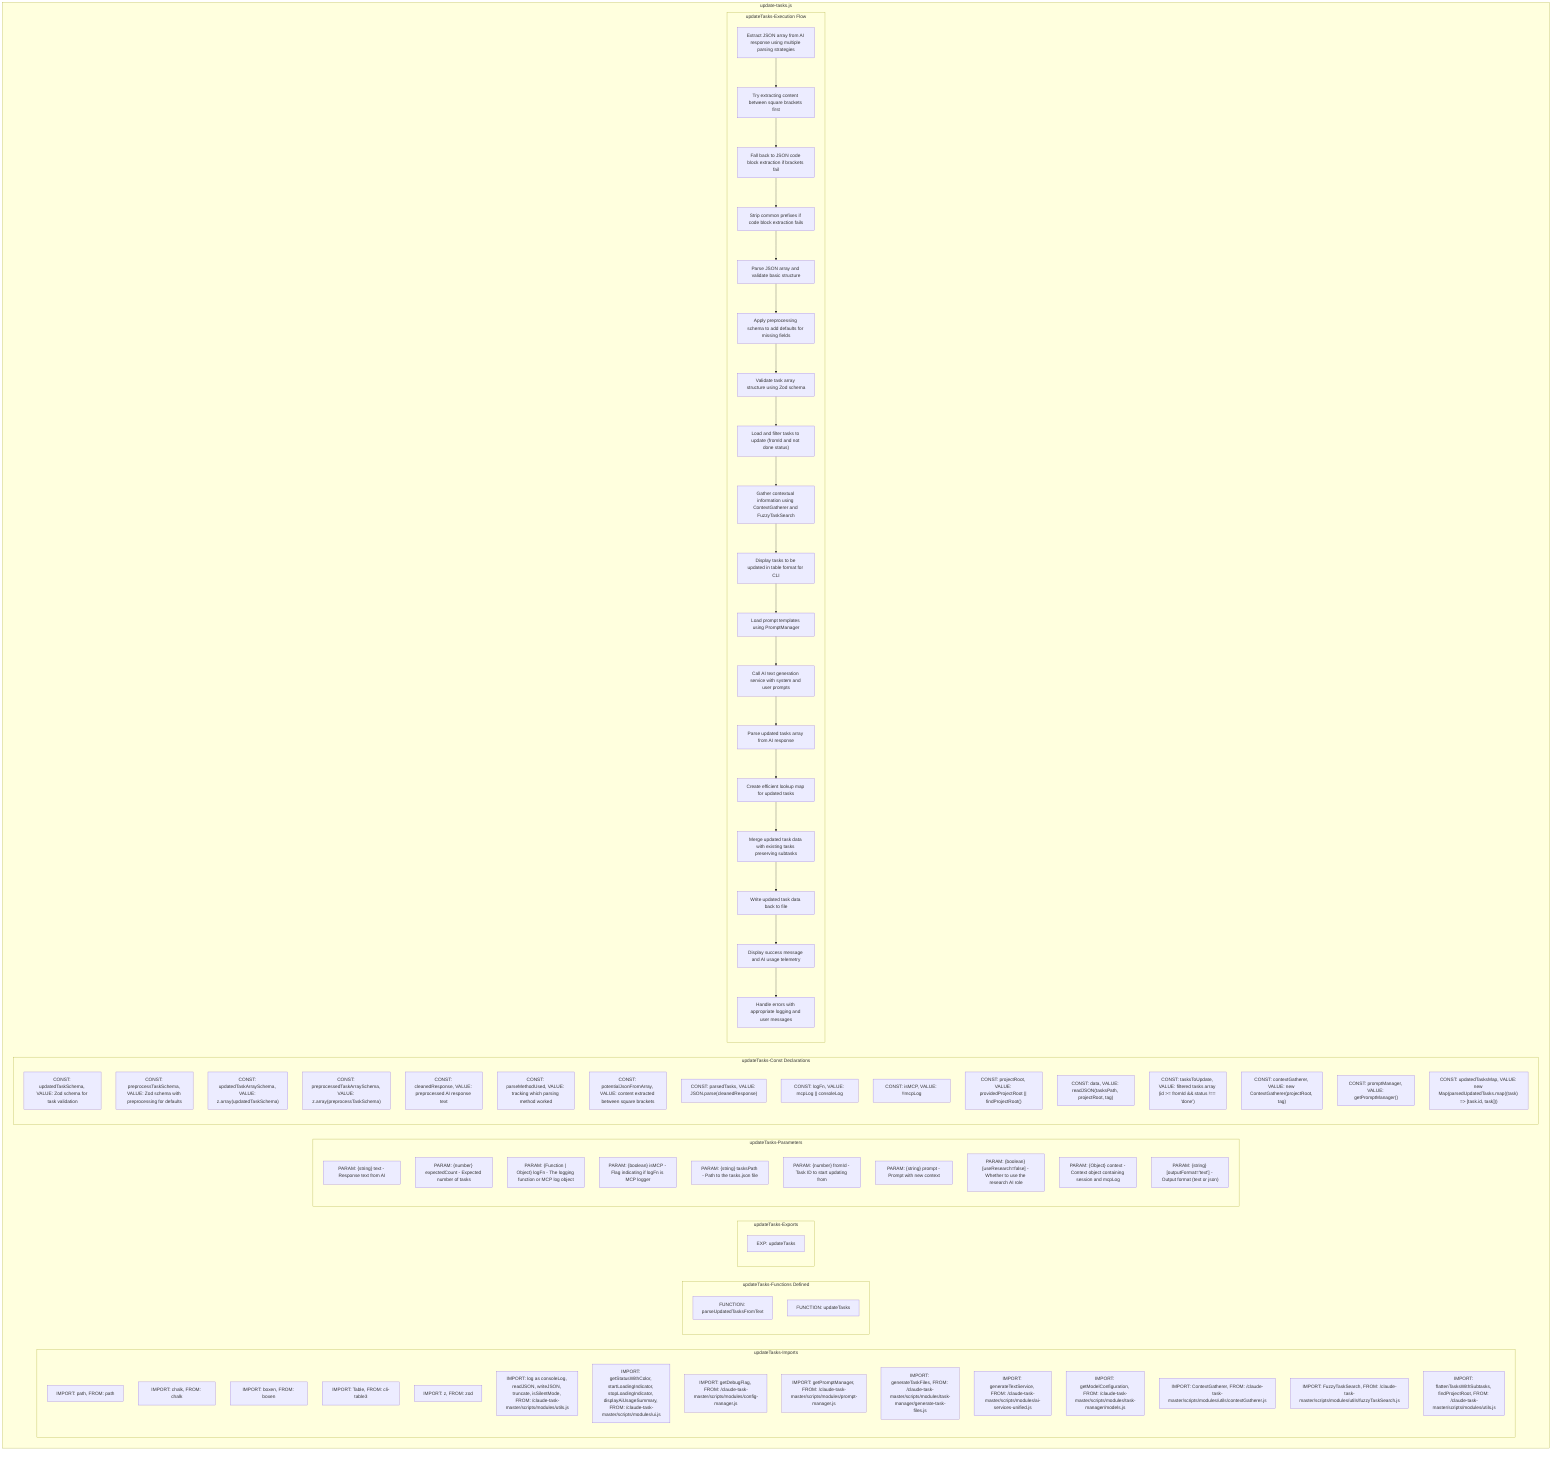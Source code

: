 flowchart TB
    subgraph updateTasks-Imports["updateTasks-Imports"]
        I1["IMPORT: path, FROM: path"]
        I2["IMPORT: chalk, FROM: chalk"]
        I3["IMPORT: boxen, FROM: boxen"]
        I4["IMPORT: Table, FROM: cli-table3"]
        I5["IMPORT: z, FROM: zod"]
        I6["IMPORT: log as consoleLog, readJSON, writeJSON, truncate, isSilentMode, FROM: /claude-task-master/scripts/modules/utils.js"]
        I7["IMPORT: getStatusWithColor, startLoadingIndicator, stopLoadingIndicator, displayAiUsageSummary, FROM: /claude-task-master/scripts/modules/ui.js"]
        I8["IMPORT: getDebugFlag, FROM: /claude-task-master/scripts/modules/config-manager.js"]
        I9["IMPORT: getPromptManager, FROM: /claude-task-master/scripts/modules/prompt-manager.js"]
        I10["IMPORT: generateTaskFiles, FROM: /claude-task-master/scripts/modules/task-manager/generate-task-files.js"]
        I11["IMPORT: generateTextService, FROM: /claude-task-master/scripts/modules/ai-services-unified.js"]
        I12["IMPORT: getModelConfiguration, FROM: /claude-task-master/scripts/modules/task-manager/models.js"]
        I13["IMPORT: ContextGatherer, FROM: /claude-task-master/scripts/modules/utils/contextGatherer.js"]
        I14["IMPORT: FuzzyTaskSearch, FROM: /claude-task-master/scripts/modules/utils/fuzzyTaskSearch.js"]
        I15["IMPORT: flattenTasksWithSubtasks, findProjectRoot, FROM: /claude-task-master/scripts/modules/utils.js"]
    end
    subgraph updateTasks-FunctionsDefined["updateTasks-Functions Defined"]
        FU1["FUNCTION: parseUpdatedTasksFromText"]
        FU2["FUNCTION: updateTasks"]
    end
    subgraph updateTasks-Exports["updateTasks-Exports"]
        E1["EXP: updateTasks"]
    end
    subgraph updateTasks-Parameters["updateTasks-Parameters"]
        P1["PARAM: {string} text - Response text from AI"]
        P2["PARAM: {number} expectedCount - Expected number of tasks"]
        P3["PARAM: {Function | Object} logFn - The logging function or MCP log object"]
        P4["PARAM: {boolean} isMCP - Flag indicating if logFn is MCP logger"]
        P5["PARAM: {string} tasksPath - Path to the tasks.json file"]
        P6["PARAM: {number} fromId - Task ID to start updating from"]
        P7["PARAM: {string} prompt - Prompt with new context"]
        P8["PARAM: {boolean} [useResearch=false] - Whether to use the research AI role"]
        P9["PARAM: {Object} context - Context object containing session and mcpLog"]
        P10["PARAM: {string} [outputFormat='text'] - Output format (text or json)"]
    end
    subgraph updateTasks-Constants["updateTasks-Const Declarations"]
        C1["CONST: updatedTaskSchema, VALUE: Zod schema for task validation"]
        C2["CONST: preprocessTaskSchema, VALUE: Zod schema with preprocessing for defaults"]
        C3["CONST: updatedTaskArraySchema, VALUE: z.array(updatedTaskSchema)"]
        C4["CONST: preprocessedTaskArraySchema, VALUE: z.array(preprocessTaskSchema)"]
        C5["CONST: cleanedResponse, VALUE: preprocessed AI response text"]
        C6["CONST: parseMethodUsed, VALUE: tracking which parsing method worked"]
        C7["CONST: potentialJsonFromArray, VALUE: content extracted between square brackets"]
        C8["CONST: parsedTasks, VALUE: JSON.parse(cleanedResponse)"]
        C9["CONST: logFn, VALUE: mcpLog || consoleLog"]
        C10["CONST: isMCP, VALUE: !!mcpLog"]
        C11["CONST: projectRoot, VALUE: providedProjectRoot || findProjectRoot()"]
        C12["CONST: data, VALUE: readJSON(tasksPath, projectRoot, tag)"]
        C13["CONST: tasksToUpdate, VALUE: filtered tasks array (id >= fromId && status !== 'done')"]
        C14["CONST: contextGatherer, VALUE: new ContextGatherer(projectRoot, tag)"]
        C15["CONST: promptManager, VALUE: getPromptManager()"]
        C16["CONST: updatedTasksMap, VALUE: new Map(parsedUpdatedTasks.map((task) => [task.id, task]))"]
    end
    subgraph updateTasks-ExecutionFlow["updateTasks-Execution Flow"]
        FL1["Extract JSON array from AI response using multiple parsing strategies"]
        FL2["Try extracting content between square brackets first"]
        FL3["Fall back to JSON code block extraction if brackets fail"]
        FL4["Strip common prefixes if code block extraction fails"]
        FL5["Parse JSON array and validate basic structure"]
        FL6["Apply preprocessing schema to add defaults for missing fields"]
        FL7["Validate task array structure using Zod schema"]
        FL8["Load and filter tasks to update (fromId and not done status)"]
        FL9["Gather contextual information using ContextGatherer and FuzzyTaskSearch"]
        FL10["Display tasks to be updated in table format for CLI"]
        FL11["Load prompt templates using PromptManager"]
        FL12["Call AI text generation service with system and user prompts"]
        FL13["Parse updated tasks array from AI response"]
        FL14["Create efficient lookup map for updated tasks"]
        FL15["Merge updated task data with existing tasks preserving subtasks"]
        FL16["Write updated task data back to file"]
        FL17["Display success message and AI usage telemetry"]
        FL18["Handle errors with appropriate logging and user messages"]
    end
    subgraph updateTasks["update-tasks.js"]
        updateTasks-Imports
        updateTasks-FunctionsDefined
        updateTasks-Exports
        updateTasks-Parameters
        updateTasks-Constants
        updateTasks-ExecutionFlow
    end
    FL1 --> FL2
    FL2 --> FL3
    FL3 --> FL4
    FL4 --> FL5
    FL5 --> FL6
    FL6 --> FL7
    FL7 --> FL8
    FL8 --> FL9
    FL9 --> FL10
    FL10 --> FL11
    FL11 --> FL12
    FL12 --> FL13
    FL13 --> FL14
    FL14 --> FL15
    FL15 --> FL16
    FL16 --> FL17
    FL17 --> FL18